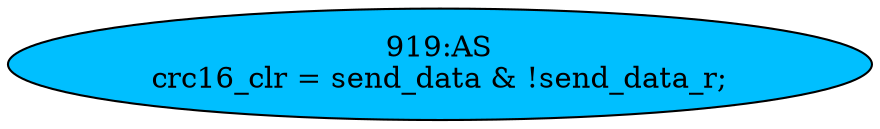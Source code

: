 strict digraph "" {
	node [label="\N"];
	"919:AS"	 [ast="<pyverilog.vparser.ast.Assign object at 0x7f55d3d0f690>",
		def_var="['crc16_clr']",
		fillcolor=deepskyblue,
		label="919:AS
crc16_clr = send_data & !send_data_r;",
		statements="[]",
		style=filled,
		typ=Assign,
		use_var="['send_data', 'send_data_r']"];
}
